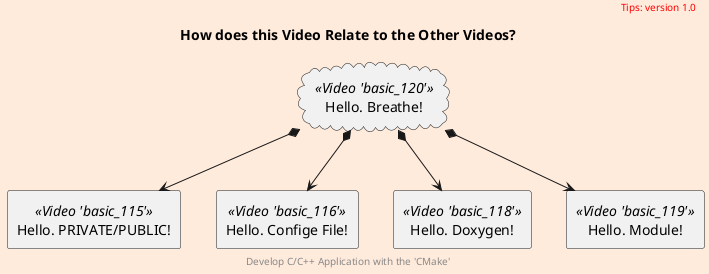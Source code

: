 @startuml
scale 700 width
skinparam backgroundColor #FFEBDC
scale 1

rectangle "Hello. PRIVATE/PUBLIC!" <<Video 'basic_115'>> as basic_115
rectangle "Hello. Confige File!" <<Video 'basic_116'>> as basic_116
rectangle "Hello. Doxygen!" <<Video 'basic_118'>> as basic_118
rectangle "Hello. Module!" <<Video 'basic_119'>> as basic_119

cloud "Hello. Breathe!" <<Video 'basic_120'>> as basic_120


basic_120 *--> basic_115
basic_120 *--> basic_116
basic_120 *--> basic_118
basic_120 *--> basic_119

title
    How does this Video Relate to the Other Videos?
end title

header
<font color=red>Tips: version 1.0</font>
endheader

center footer Develop C/C++ Application with the 'CMake'

@enduml
